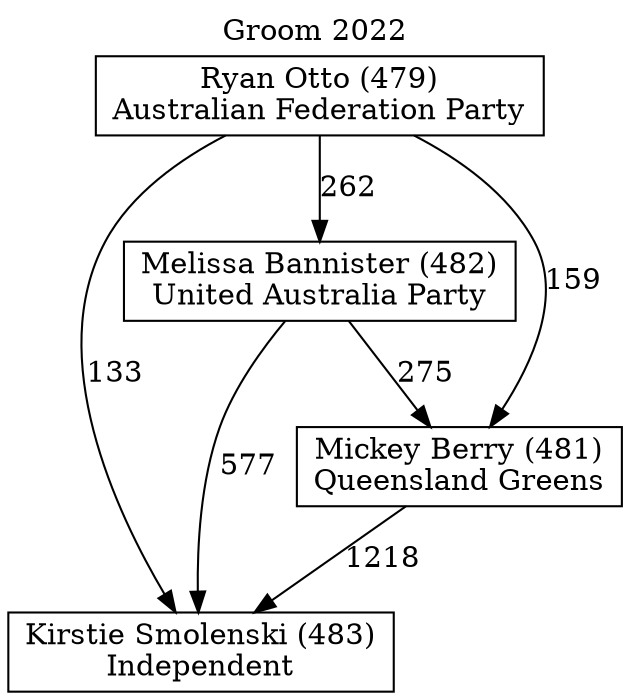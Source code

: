 // House preference flow
digraph "Kirstie Smolenski (483)_Groom_2022" {
	graph [label="Groom 2022" labelloc=t mclimit=10]
	node [shape=box]
	"Kirstie Smolenski (483)" [label="Kirstie Smolenski (483)
Independent"]
	"Melissa Bannister (482)" [label="Melissa Bannister (482)
United Australia Party"]
	"Mickey Berry (481)" [label="Mickey Berry (481)
Queensland Greens"]
	"Ryan Otto (479)" [label="Ryan Otto (479)
Australian Federation Party"]
	"Melissa Bannister (482)" -> "Kirstie Smolenski (483)" [label=577]
	"Melissa Bannister (482)" -> "Mickey Berry (481)" [label=275]
	"Mickey Berry (481)" -> "Kirstie Smolenski (483)" [label=1218]
	"Ryan Otto (479)" -> "Kirstie Smolenski (483)" [label=133]
	"Ryan Otto (479)" -> "Melissa Bannister (482)" [label=262]
	"Ryan Otto (479)" -> "Mickey Berry (481)" [label=159]
}
